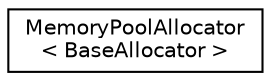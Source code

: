 digraph "Graphical Class Hierarchy"
{
 // LATEX_PDF_SIZE
  edge [fontname="Helvetica",fontsize="10",labelfontname="Helvetica",labelfontsize="10"];
  node [fontname="Helvetica",fontsize="10",shape=record];
  rankdir="LR";
  Node0 [label="MemoryPoolAllocator\l\< BaseAllocator \>",height=0.2,width=0.4,color="black", fillcolor="white", style="filled",URL="$class_memory_pool_allocator.html",tooltip="Default memory allocator used by the parser and DOM."];
}
